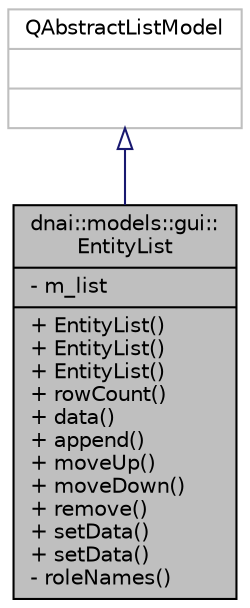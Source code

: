 digraph "dnai::models::gui::EntityList"
{
  edge [fontname="Helvetica",fontsize="10",labelfontname="Helvetica",labelfontsize="10"];
  node [fontname="Helvetica",fontsize="10",shape=record];
  Node1 [label="{dnai::models::gui::\lEntityList\n|- m_list\l|+ EntityList()\l+ EntityList()\l+ EntityList()\l+ rowCount()\l+ data()\l+ append()\l+ moveUp()\l+ moveDown()\l+ remove()\l+ setData()\l+ setData()\l- roleNames()\l}",height=0.2,width=0.4,color="black", fillcolor="grey75", style="filled", fontcolor="black"];
  Node2 -> Node1 [dir="back",color="midnightblue",fontsize="10",style="solid",arrowtail="onormal",fontname="Helvetica"];
  Node2 [label="{QAbstractListModel\n||}",height=0.2,width=0.4,color="grey75", fillcolor="white", style="filled"];
}
